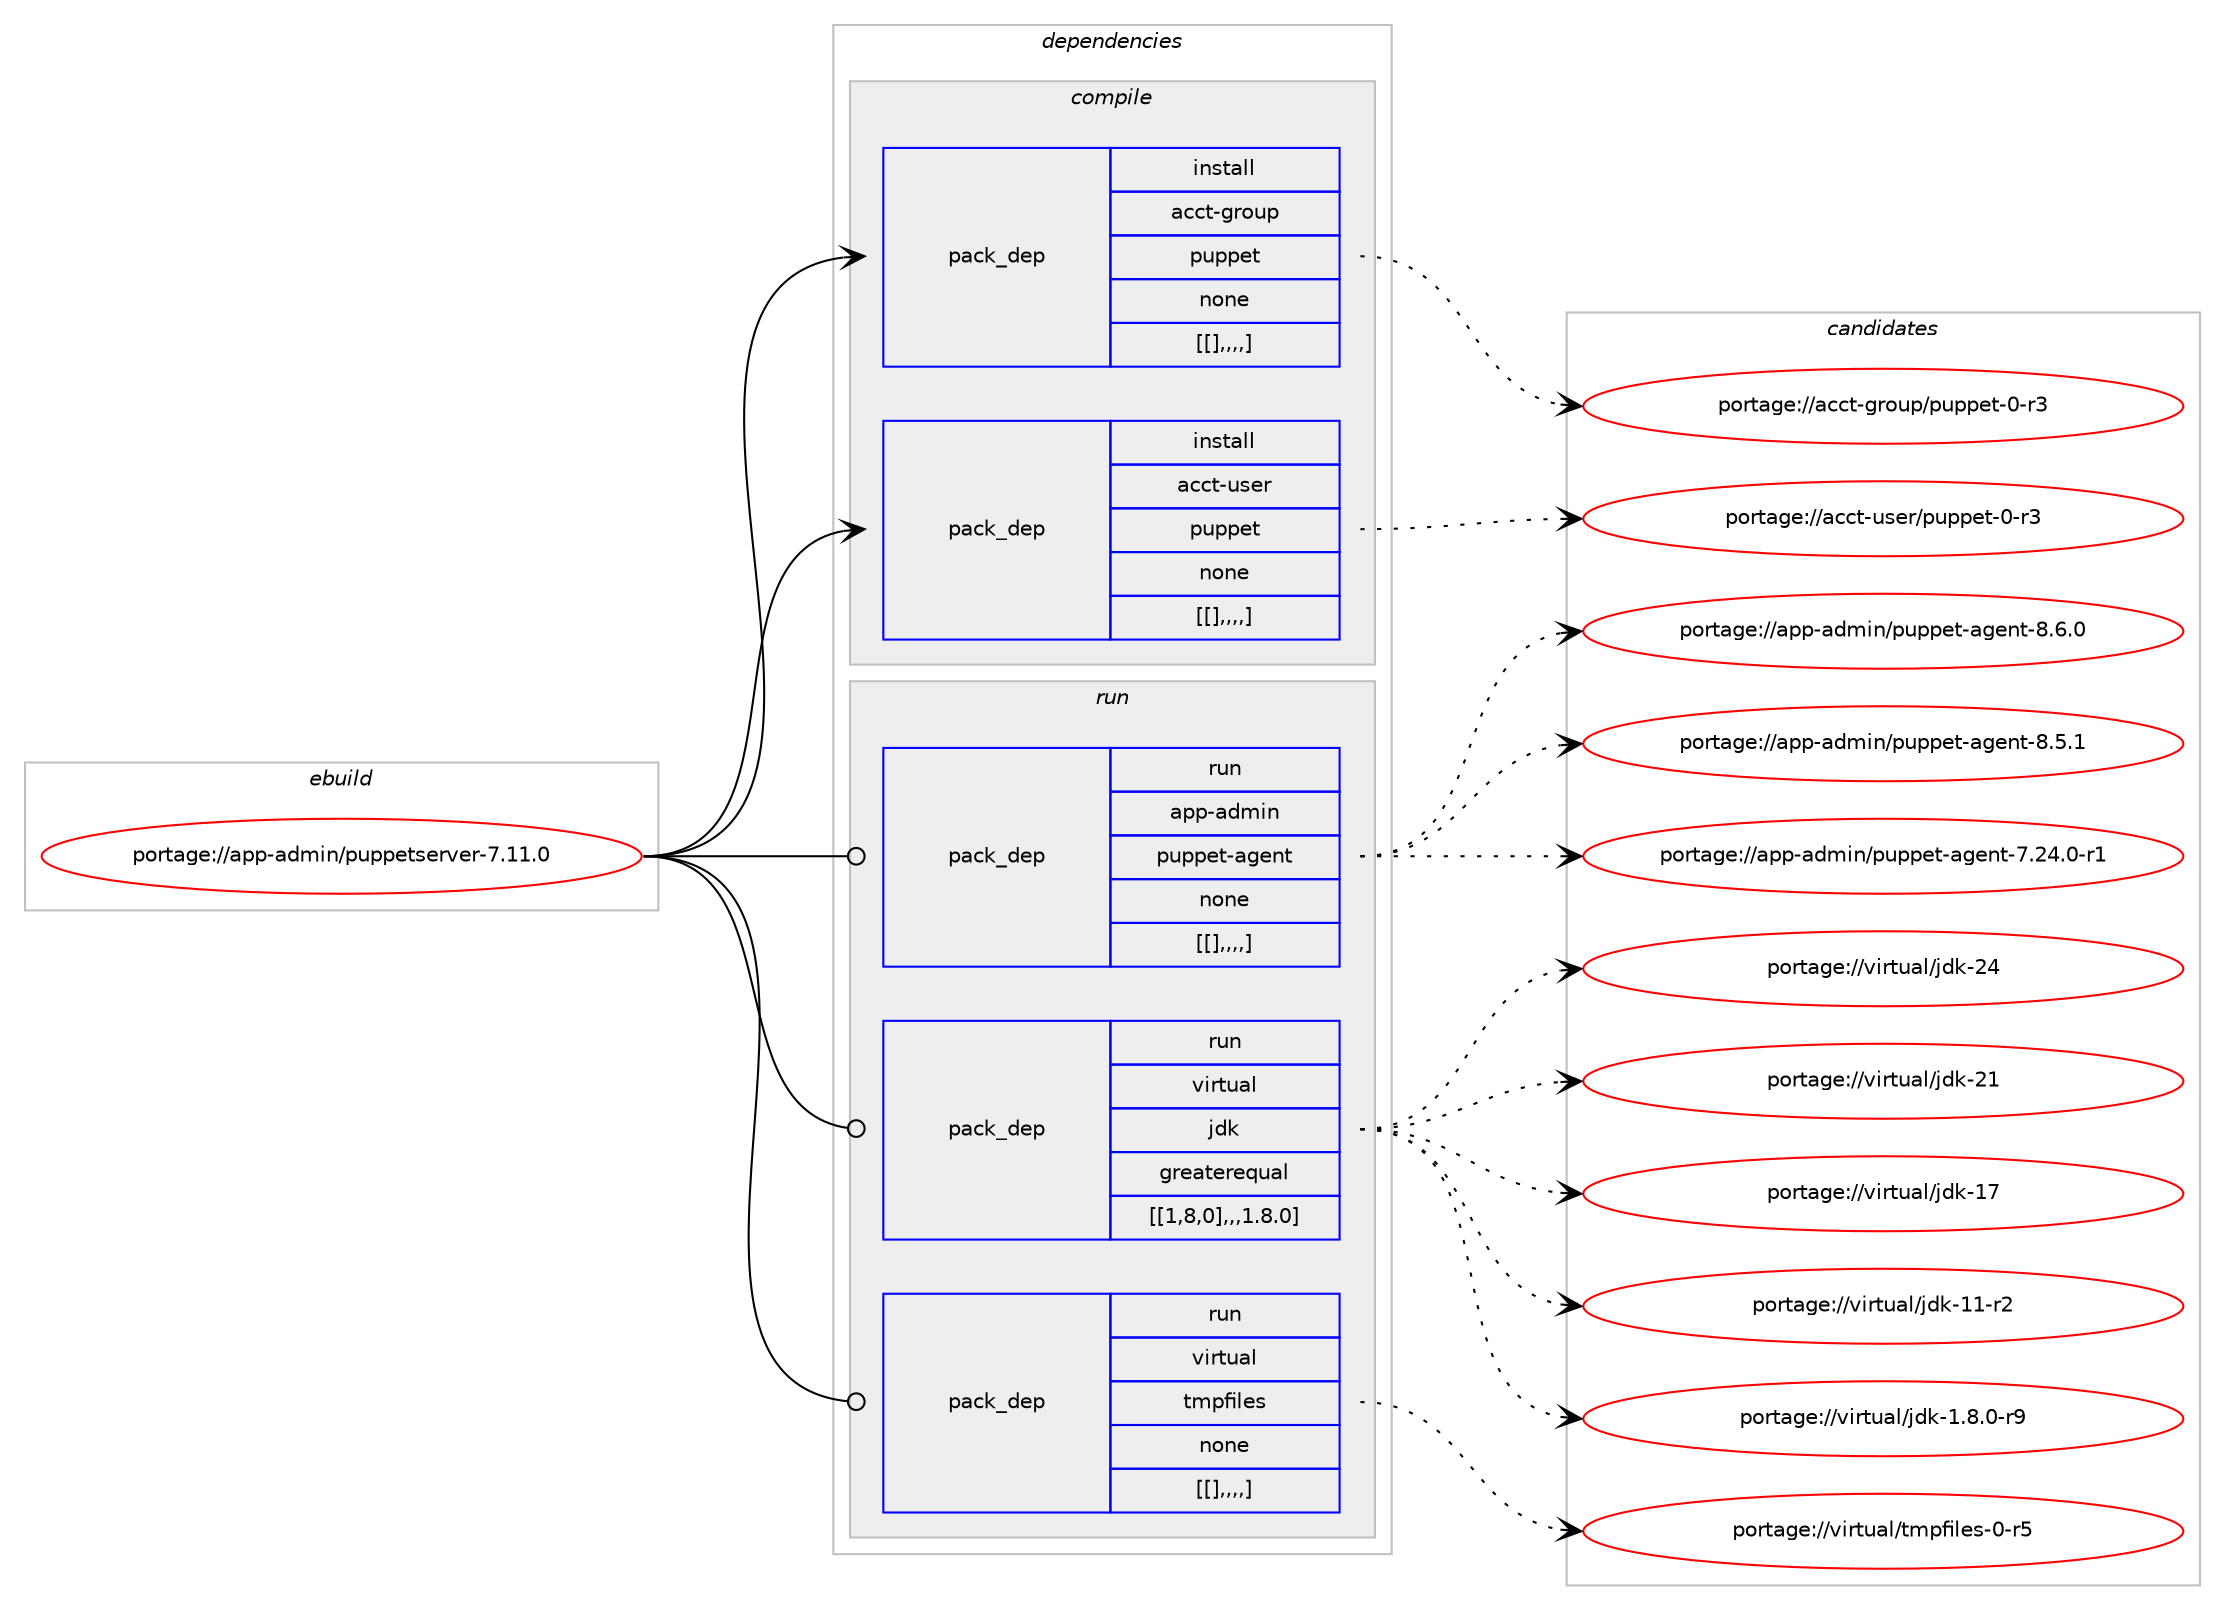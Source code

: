 digraph prolog {

# *************
# Graph options
# *************

newrank=true;
concentrate=true;
compound=true;
graph [rankdir=LR,fontname=Helvetica,fontsize=10,ranksep=1.5];#, ranksep=2.5, nodesep=0.2];
edge  [arrowhead=vee];
node  [fontname=Helvetica,fontsize=10];

# **********
# The ebuild
# **********

subgraph cluster_leftcol {
color=gray;
label=<<i>ebuild</i>>;
id [label="portage://app-admin/puppetserver-7.11.0", color=red, width=4, href="../app-admin/puppetserver-7.11.0.svg"];
}

# ****************
# The dependencies
# ****************

subgraph cluster_midcol {
color=gray;
label=<<i>dependencies</i>>;
subgraph cluster_compile {
fillcolor="#eeeeee";
style=filled;
label=<<i>compile</i>>;
subgraph pack3041 {
dependency3980 [label=<<TABLE BORDER="0" CELLBORDER="1" CELLSPACING="0" CELLPADDING="4" WIDTH="220"><TR><TD ROWSPAN="6" CELLPADDING="30">pack_dep</TD></TR><TR><TD WIDTH="110">install</TD></TR><TR><TD>acct-group</TD></TR><TR><TD>puppet</TD></TR><TR><TD>none</TD></TR><TR><TD>[[],,,,]</TD></TR></TABLE>>, shape=none, color=blue];
}
id:e -> dependency3980:w [weight=20,style="solid",arrowhead="vee"];
subgraph pack3042 {
dependency3981 [label=<<TABLE BORDER="0" CELLBORDER="1" CELLSPACING="0" CELLPADDING="4" WIDTH="220"><TR><TD ROWSPAN="6" CELLPADDING="30">pack_dep</TD></TR><TR><TD WIDTH="110">install</TD></TR><TR><TD>acct-user</TD></TR><TR><TD>puppet</TD></TR><TR><TD>none</TD></TR><TR><TD>[[],,,,]</TD></TR></TABLE>>, shape=none, color=blue];
}
id:e -> dependency3981:w [weight=20,style="solid",arrowhead="vee"];
}
subgraph cluster_compileandrun {
fillcolor="#eeeeee";
style=filled;
label=<<i>compile and run</i>>;
}
subgraph cluster_run {
fillcolor="#eeeeee";
style=filled;
label=<<i>run</i>>;
subgraph pack3043 {
dependency3982 [label=<<TABLE BORDER="0" CELLBORDER="1" CELLSPACING="0" CELLPADDING="4" WIDTH="220"><TR><TD ROWSPAN="6" CELLPADDING="30">pack_dep</TD></TR><TR><TD WIDTH="110">run</TD></TR><TR><TD>app-admin</TD></TR><TR><TD>puppet-agent</TD></TR><TR><TD>none</TD></TR><TR><TD>[[],,,,]</TD></TR></TABLE>>, shape=none, color=blue];
}
id:e -> dependency3982:w [weight=20,style="solid",arrowhead="odot"];
subgraph pack3044 {
dependency3983 [label=<<TABLE BORDER="0" CELLBORDER="1" CELLSPACING="0" CELLPADDING="4" WIDTH="220"><TR><TD ROWSPAN="6" CELLPADDING="30">pack_dep</TD></TR><TR><TD WIDTH="110">run</TD></TR><TR><TD>virtual</TD></TR><TR><TD>jdk</TD></TR><TR><TD>greaterequal</TD></TR><TR><TD>[[1,8,0],,,1.8.0]</TD></TR></TABLE>>, shape=none, color=blue];
}
id:e -> dependency3983:w [weight=20,style="solid",arrowhead="odot"];
subgraph pack3045 {
dependency3984 [label=<<TABLE BORDER="0" CELLBORDER="1" CELLSPACING="0" CELLPADDING="4" WIDTH="220"><TR><TD ROWSPAN="6" CELLPADDING="30">pack_dep</TD></TR><TR><TD WIDTH="110">run</TD></TR><TR><TD>virtual</TD></TR><TR><TD>tmpfiles</TD></TR><TR><TD>none</TD></TR><TR><TD>[[],,,,]</TD></TR></TABLE>>, shape=none, color=blue];
}
id:e -> dependency3984:w [weight=20,style="solid",arrowhead="odot"];
}
}

# **************
# The candidates
# **************

subgraph cluster_choices {
rank=same;
color=gray;
label=<<i>candidates</i>>;

subgraph choice3041 {
color=black;
nodesep=1;
choice979999116451031141111171124711211711211210111645484511451 [label="portage://acct-group/puppet-0-r3", color=red, width=4,href="../acct-group/puppet-0-r3.svg"];
dependency3980:e -> choice979999116451031141111171124711211711211210111645484511451:w [style=dotted,weight="100"];
}
subgraph choice3042 {
color=black;
nodesep=1;
choice979999116451171151011144711211711211210111645484511451 [label="portage://acct-user/puppet-0-r3", color=red, width=4,href="../acct-user/puppet-0-r3.svg"];
dependency3981:e -> choice979999116451171151011144711211711211210111645484511451:w [style=dotted,weight="100"];
}
subgraph choice3043 {
color=black;
nodesep=1;
choice971121124597100109105110471121171121121011164597103101110116455646544648 [label="portage://app-admin/puppet-agent-8.6.0", color=red, width=4,href="../app-admin/puppet-agent-8.6.0.svg"];
choice971121124597100109105110471121171121121011164597103101110116455646534649 [label="portage://app-admin/puppet-agent-8.5.1", color=red, width=4,href="../app-admin/puppet-agent-8.5.1.svg"];
choice971121124597100109105110471121171121121011164597103101110116455546505246484511449 [label="portage://app-admin/puppet-agent-7.24.0-r1", color=red, width=4,href="../app-admin/puppet-agent-7.24.0-r1.svg"];
dependency3982:e -> choice971121124597100109105110471121171121121011164597103101110116455646544648:w [style=dotted,weight="100"];
dependency3982:e -> choice971121124597100109105110471121171121121011164597103101110116455646534649:w [style=dotted,weight="100"];
dependency3982:e -> choice971121124597100109105110471121171121121011164597103101110116455546505246484511449:w [style=dotted,weight="100"];
}
subgraph choice3044 {
color=black;
nodesep=1;
choice1181051141161179710847106100107455052 [label="portage://virtual/jdk-24", color=red, width=4,href="../virtual/jdk-24.svg"];
choice1181051141161179710847106100107455049 [label="portage://virtual/jdk-21", color=red, width=4,href="../virtual/jdk-21.svg"];
choice1181051141161179710847106100107454955 [label="portage://virtual/jdk-17", color=red, width=4,href="../virtual/jdk-17.svg"];
choice11810511411611797108471061001074549494511450 [label="portage://virtual/jdk-11-r2", color=red, width=4,href="../virtual/jdk-11-r2.svg"];
choice11810511411611797108471061001074549465646484511457 [label="portage://virtual/jdk-1.8.0-r9", color=red, width=4,href="../virtual/jdk-1.8.0-r9.svg"];
dependency3983:e -> choice1181051141161179710847106100107455052:w [style=dotted,weight="100"];
dependency3983:e -> choice1181051141161179710847106100107455049:w [style=dotted,weight="100"];
dependency3983:e -> choice1181051141161179710847106100107454955:w [style=dotted,weight="100"];
dependency3983:e -> choice11810511411611797108471061001074549494511450:w [style=dotted,weight="100"];
dependency3983:e -> choice11810511411611797108471061001074549465646484511457:w [style=dotted,weight="100"];
}
subgraph choice3045 {
color=black;
nodesep=1;
choice118105114116117971084711610911210210510810111545484511453 [label="portage://virtual/tmpfiles-0-r5", color=red, width=4,href="../virtual/tmpfiles-0-r5.svg"];
dependency3984:e -> choice118105114116117971084711610911210210510810111545484511453:w [style=dotted,weight="100"];
}
}

}
